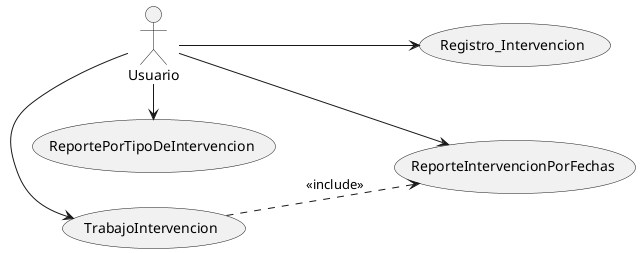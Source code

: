 @startuml
actor Usuario as user
usecase Registro_Intervencion as CU1
usecase TrabajoIntervencion as CU2
usecase ReporteIntervencionPorFechas as CU3
usecase ReportePorTipoDeIntervencion as CU4

left to right direction

user --> CU1
user -> CU2
user -> CU3
user -> CU4
CU2 -.> CU3 :<<include>>





@enduml